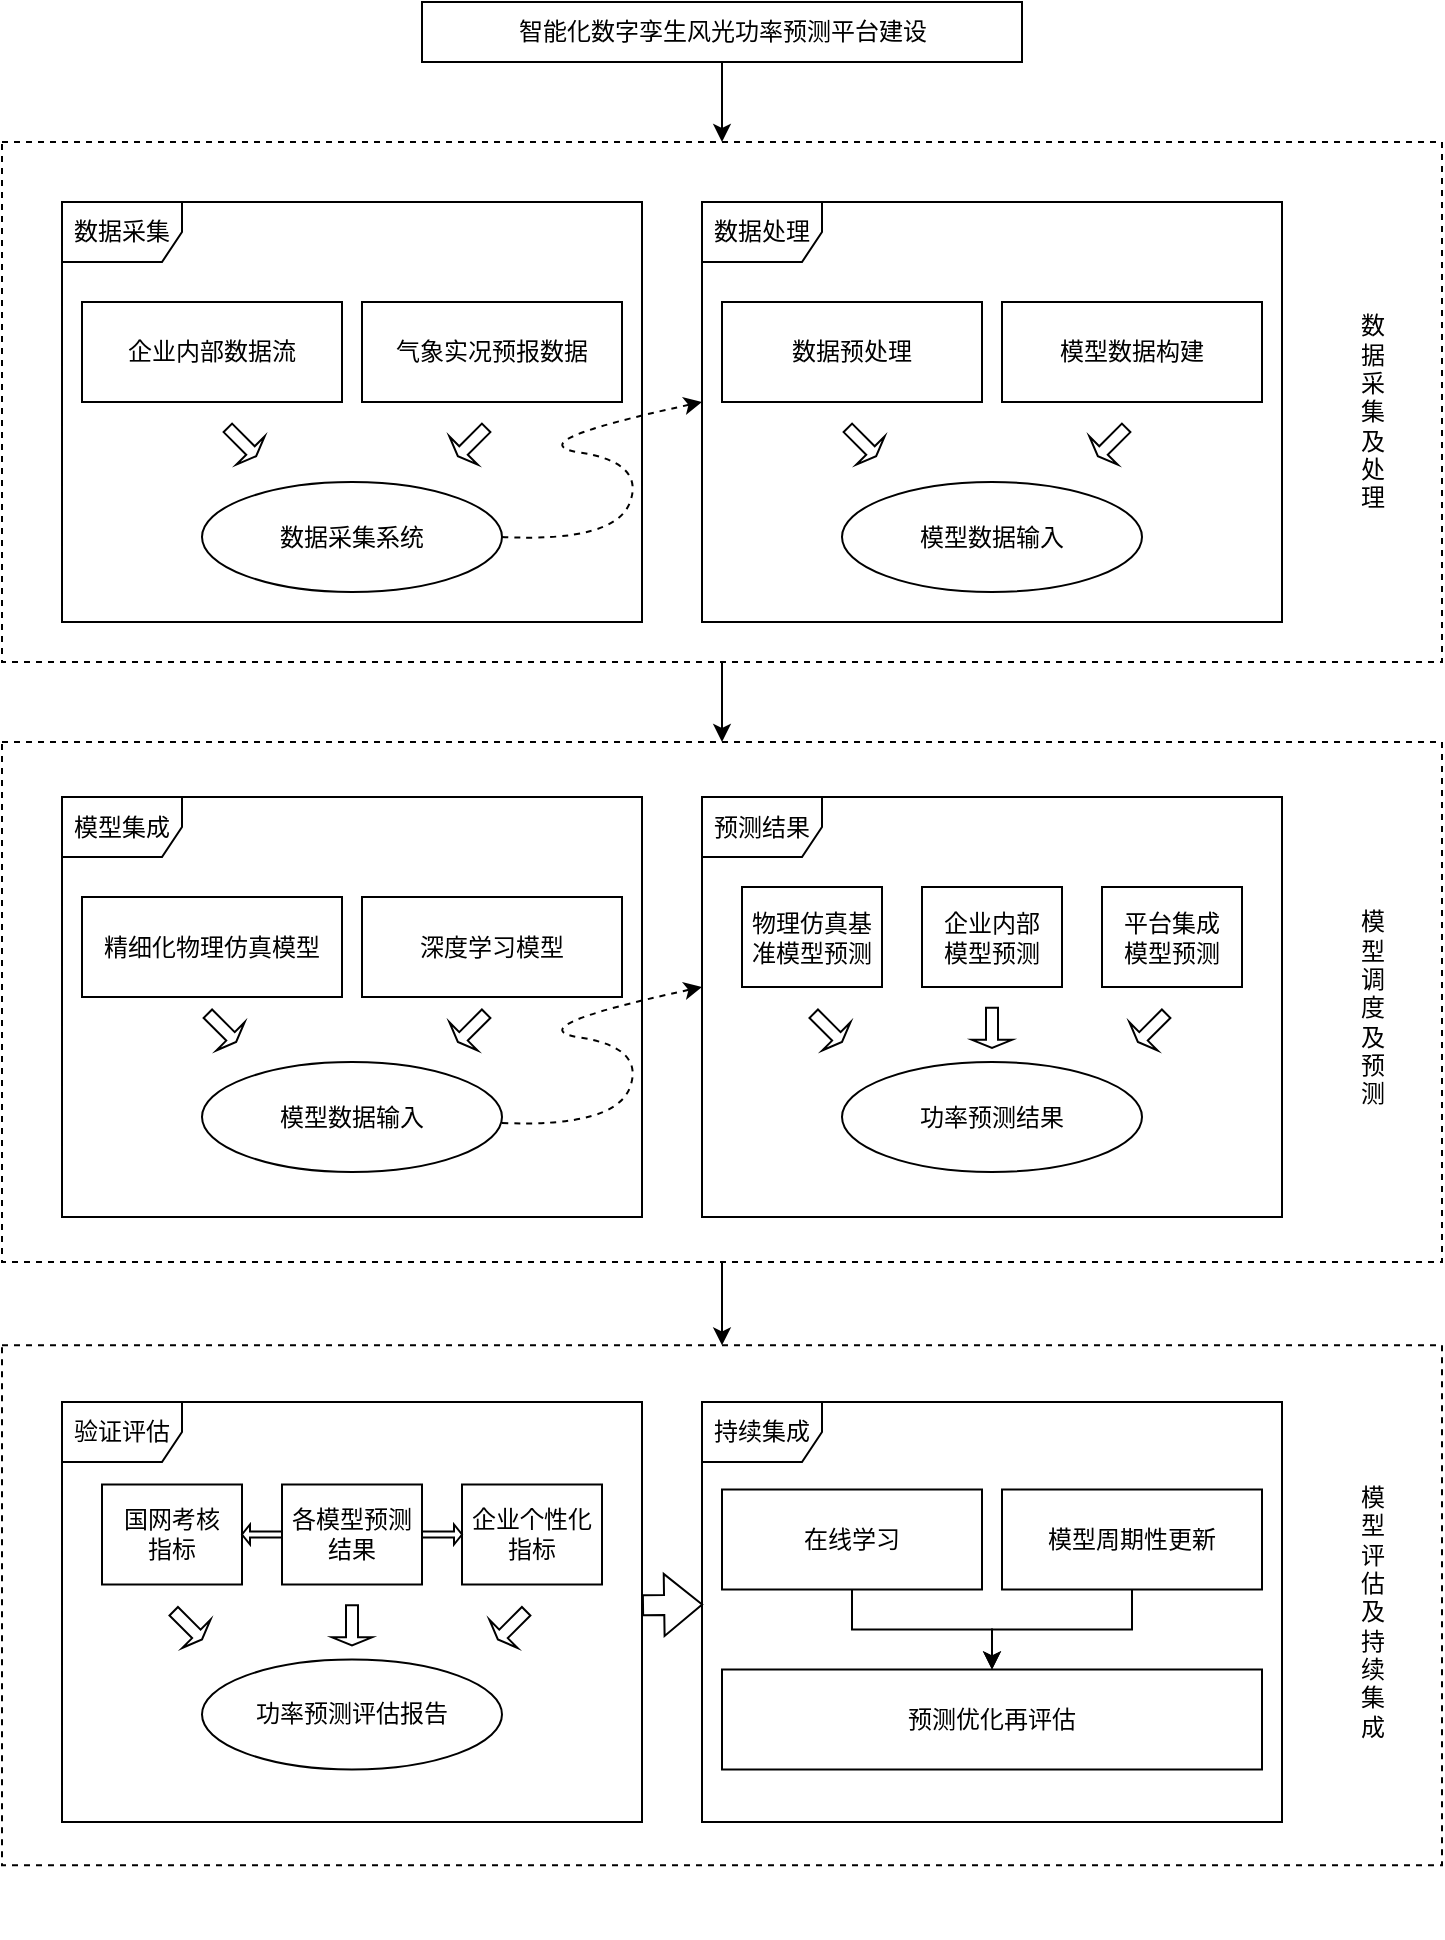 <mxfile version="24.7.14">
  <diagram name="第 1 页" id="hT4MuIF2iHeOOK94GY5G">
    <mxGraphModel dx="984" dy="543" grid="1" gridSize="10" guides="1" tooltips="1" connect="1" arrows="1" fold="1" page="1" pageScale="1" pageWidth="827" pageHeight="1169" math="0" shadow="0">
      <root>
        <mxCell id="0" />
        <mxCell id="1" parent="0" />
        <mxCell id="2e4fJl39eeag5jgnklha-139" value="智能化数字孪生风光功率预测平台建设" style="text;html=1;align=center;verticalAlign=middle;resizable=0;points=[];autosize=1;strokeColor=none;fillColor=none;" vertex="1" parent="1">
          <mxGeometry x="275" y="180" width="230" height="30" as="geometry" />
        </mxCell>
        <mxCell id="2e4fJl39eeag5jgnklha-140" value="" style="rounded=0;whiteSpace=wrap;html=1;fillColor=none;" vertex="1" parent="1">
          <mxGeometry x="240" y="180" width="300" height="30" as="geometry" />
        </mxCell>
        <mxCell id="2e4fJl39eeag5jgnklha-126" value="&lt;div&gt;&lt;br&gt;&lt;/div&gt;&lt;div&gt;&lt;br&gt;&lt;/div&gt;" style="verticalLabelPosition=bottom;verticalAlign=top;html=1;shape=mxgraph.basic.rect;fillColor2=none;strokeWidth=1;size=20;indent=5;fillColor=none;dashed=1;" vertex="1" parent="1">
          <mxGeometry x="30" y="851.68" width="720" height="260" as="geometry" />
        </mxCell>
        <mxCell id="2e4fJl39eeag5jgnklha-168" value="" style="edgeStyle=orthogonalEdgeStyle;rounded=0;orthogonalLoop=1;jettySize=auto;html=1;exitX=0.5;exitY=1.002;exitDx=0;exitDy=0;exitPerimeter=0;" edge="1" parent="1" source="2e4fJl39eeag5jgnklha-122">
          <mxGeometry relative="1" as="geometry">
            <mxPoint x="390" y="791.68" as="sourcePoint" />
            <mxPoint x="390" y="851.68" as="targetPoint" />
            <Array as="points" />
          </mxGeometry>
        </mxCell>
        <mxCell id="2e4fJl39eeag5jgnklha-122" value="&lt;div&gt;&lt;br&gt;&lt;/div&gt;&lt;div&gt;&lt;br&gt;&lt;/div&gt;" style="verticalLabelPosition=bottom;verticalAlign=top;html=1;shape=mxgraph.basic.rect;fillColor2=none;strokeWidth=1;size=20;indent=5;fillColor=none;dashed=1;" vertex="1" parent="1">
          <mxGeometry x="30" y="550" width="720" height="260" as="geometry" />
        </mxCell>
        <mxCell id="2e4fJl39eeag5jgnklha-144" value="" style="edgeStyle=orthogonalEdgeStyle;rounded=0;orthogonalLoop=1;jettySize=auto;html=1;" edge="1" parent="1" source="2e4fJl39eeag5jgnklha-140" target="2e4fJl39eeag5jgnklha-39">
          <mxGeometry relative="1" as="geometry" />
        </mxCell>
        <mxCell id="2e4fJl39eeag5jgnklha-161" value="" style="edgeStyle=orthogonalEdgeStyle;rounded=0;orthogonalLoop=1;jettySize=auto;html=1;" edge="1" parent="1">
          <mxGeometry relative="1" as="geometry">
            <mxPoint x="390" y="520" as="sourcePoint" />
            <mxPoint x="390" y="550" as="targetPoint" />
            <Array as="points">
              <mxPoint x="390" y="510" />
              <mxPoint x="390" y="510" />
            </Array>
          </mxGeometry>
        </mxCell>
        <mxCell id="2e4fJl39eeag5jgnklha-39" value="" style="verticalLabelPosition=bottom;verticalAlign=top;html=1;shape=mxgraph.basic.rect;fillColor2=none;strokeWidth=1;size=20;indent=5;fillColor=none;dashed=1;" vertex="1" parent="1">
          <mxGeometry x="30" y="250" width="720" height="260" as="geometry" />
        </mxCell>
        <mxCell id="2e4fJl39eeag5jgnklha-4" value="企业内部数据流" style="html=1;whiteSpace=wrap;" vertex="1" parent="1">
          <mxGeometry x="70" y="330" width="130" height="50" as="geometry" />
        </mxCell>
        <mxCell id="2e4fJl39eeag5jgnklha-7" value="气象实况预报数据" style="html=1;whiteSpace=wrap;" vertex="1" parent="1">
          <mxGeometry x="210" y="330" width="130" height="50" as="geometry" />
        </mxCell>
        <mxCell id="2e4fJl39eeag5jgnklha-8" value="数据采集" style="shape=umlFrame;whiteSpace=wrap;html=1;pointerEvents=0;" vertex="1" parent="1">
          <mxGeometry x="60" y="280" width="290" height="210" as="geometry" />
        </mxCell>
        <mxCell id="2e4fJl39eeag5jgnklha-30" value="数据预处理" style="html=1;whiteSpace=wrap;" vertex="1" parent="1">
          <mxGeometry x="390" y="330" width="130" height="50" as="geometry" />
        </mxCell>
        <mxCell id="2e4fJl39eeag5jgnklha-33" value="模型数据构建" style="html=1;whiteSpace=wrap;" vertex="1" parent="1">
          <mxGeometry x="530" y="330" width="130" height="50" as="geometry" />
        </mxCell>
        <mxCell id="2e4fJl39eeag5jgnklha-34" value="数据处理" style="shape=umlFrame;whiteSpace=wrap;html=1;pointerEvents=0;" vertex="1" parent="1">
          <mxGeometry x="380" y="280" width="290" height="210" as="geometry" />
        </mxCell>
        <mxCell id="2e4fJl39eeag5jgnklha-42" value="物理仿真基准模型预测" style="html=1;whiteSpace=wrap;" vertex="1" parent="1">
          <mxGeometry x="400" y="622.5" width="70" height="50" as="geometry" />
        </mxCell>
        <mxCell id="2e4fJl39eeag5jgnklha-45" value="企业内部&lt;div&gt;模型预测&lt;/div&gt;" style="html=1;whiteSpace=wrap;" vertex="1" parent="1">
          <mxGeometry x="490" y="622.5" width="70" height="50" as="geometry" />
        </mxCell>
        <mxCell id="2e4fJl39eeag5jgnklha-46" value="预测结果" style="shape=umlFrame;whiteSpace=wrap;html=1;pointerEvents=0;" vertex="1" parent="1">
          <mxGeometry x="380" y="577.5" width="290" height="210" as="geometry" />
        </mxCell>
        <mxCell id="2e4fJl39eeag5jgnklha-47" value="" style="edgeStyle=orthogonalEdgeStyle;rounded=0;orthogonalLoop=1;jettySize=auto;html=1;" edge="1" parent="1" source="2e4fJl39eeag5jgnklha-48" target="2e4fJl39eeag5jgnklha-49">
          <mxGeometry relative="1" as="geometry" />
        </mxCell>
        <mxCell id="2e4fJl39eeag5jgnklha-48" value="在线学习" style="html=1;whiteSpace=wrap;" vertex="1" parent="1">
          <mxGeometry x="390" y="923.75" width="130" height="50" as="geometry" />
        </mxCell>
        <mxCell id="2e4fJl39eeag5jgnklha-49" value="预测优化再评估" style="html=1;whiteSpace=wrap;" vertex="1" parent="1">
          <mxGeometry x="390" y="1013.75" width="270" height="50" as="geometry" />
        </mxCell>
        <mxCell id="2e4fJl39eeag5jgnklha-50" value="" style="edgeStyle=orthogonalEdgeStyle;rounded=0;orthogonalLoop=1;jettySize=auto;html=1;" edge="1" parent="1" source="2e4fJl39eeag5jgnklha-51" target="2e4fJl39eeag5jgnklha-49">
          <mxGeometry relative="1" as="geometry" />
        </mxCell>
        <mxCell id="2e4fJl39eeag5jgnklha-51" value="模型周期性更新" style="html=1;whiteSpace=wrap;" vertex="1" parent="1">
          <mxGeometry x="530" y="923.75" width="130" height="50" as="geometry" />
        </mxCell>
        <mxCell id="2e4fJl39eeag5jgnklha-52" value="持续集成" style="shape=umlFrame;whiteSpace=wrap;html=1;pointerEvents=0;" vertex="1" parent="1">
          <mxGeometry x="380" y="880" width="290" height="210" as="geometry" />
        </mxCell>
        <mxCell id="2e4fJl39eeag5jgnklha-59" value="验证评估" style="shape=umlFrame;whiteSpace=wrap;html=1;pointerEvents=0;" vertex="1" parent="1">
          <mxGeometry x="60" y="880" width="290" height="210" as="geometry" />
        </mxCell>
        <mxCell id="2e4fJl39eeag5jgnklha-60" value="平台集成&lt;div&gt;模型预测&lt;/div&gt;" style="html=1;whiteSpace=wrap;" vertex="1" parent="1">
          <mxGeometry x="580" y="622.5" width="70" height="50" as="geometry" />
        </mxCell>
        <mxCell id="2e4fJl39eeag5jgnklha-64" value="功率预测结果" style="ellipse;whiteSpace=wrap;html=1;align=center;newEdgeStyle={&quot;edgeStyle&quot;:&quot;entityRelationEdgeStyle&quot;,&quot;startArrow&quot;:&quot;none&quot;,&quot;endArrow&quot;:&quot;none&quot;,&quot;segment&quot;:10,&quot;curved&quot;:1,&quot;sourcePerimeterSpacing&quot;:0,&quot;targetPerimeterSpacing&quot;:0};treeFolding=1;treeMoving=1;" vertex="1" parent="1">
          <mxGeometry x="450" y="710" width="150" height="55" as="geometry" />
        </mxCell>
        <mxCell id="2e4fJl39eeag5jgnklha-66" value="" style="shape=singleArrow;whiteSpace=wrap;html=1;rotation=45;" vertex="1" parent="1">
          <mxGeometry x="432.93" y="682.93" width="20" height="20" as="geometry" />
        </mxCell>
        <mxCell id="2e4fJl39eeag5jgnklha-76" value="" style="shape=singleArrow;whiteSpace=wrap;html=1;rotation=45;direction=south;" vertex="1" parent="1">
          <mxGeometry x="595" y="682.93" width="20" height="20" as="geometry" />
        </mxCell>
        <mxCell id="2e4fJl39eeag5jgnklha-80" value="" style="shape=singleArrow;direction=south;whiteSpace=wrap;html=1;" vertex="1" parent="1">
          <mxGeometry x="515" y="682.93" width="20" height="20" as="geometry" />
        </mxCell>
        <mxCell id="2e4fJl39eeag5jgnklha-103" value="精细化物理仿真模型" style="html=1;whiteSpace=wrap;" vertex="1" parent="1">
          <mxGeometry x="70" y="627.5" width="130" height="50" as="geometry" />
        </mxCell>
        <mxCell id="2e4fJl39eeag5jgnklha-106" value="深度学习模型" style="html=1;whiteSpace=wrap;" vertex="1" parent="1">
          <mxGeometry x="210" y="627.5" width="130" height="50" as="geometry" />
        </mxCell>
        <mxCell id="2e4fJl39eeag5jgnklha-107" value="模型集成" style="shape=umlFrame;whiteSpace=wrap;html=1;pointerEvents=0;" vertex="1" parent="1">
          <mxGeometry x="60" y="577.5" width="290" height="210" as="geometry" />
        </mxCell>
        <mxCell id="2e4fJl39eeag5jgnklha-115" value="各模型预测结果" style="html=1;whiteSpace=wrap;" vertex="1" parent="1">
          <mxGeometry x="170" y="921.25" width="70" height="50" as="geometry" />
        </mxCell>
        <mxCell id="2e4fJl39eeag5jgnklha-116" value="国网考核&lt;div&gt;指标&lt;/div&gt;" style="html=1;whiteSpace=wrap;" vertex="1" parent="1">
          <mxGeometry x="80" y="921.25" width="70" height="50" as="geometry" />
        </mxCell>
        <mxCell id="2e4fJl39eeag5jgnklha-117" value="企业个性化指标" style="html=1;whiteSpace=wrap;" vertex="1" parent="1">
          <mxGeometry x="260" y="921.25" width="70" height="50" as="geometry" />
        </mxCell>
        <mxCell id="2e4fJl39eeag5jgnklha-118" value="功率预测评估报告" style="ellipse;whiteSpace=wrap;html=1;align=center;newEdgeStyle={&quot;edgeStyle&quot;:&quot;entityRelationEdgeStyle&quot;,&quot;startArrow&quot;:&quot;none&quot;,&quot;endArrow&quot;:&quot;none&quot;,&quot;segment&quot;:10,&quot;curved&quot;:1,&quot;sourcePerimeterSpacing&quot;:0,&quot;targetPerimeterSpacing&quot;:0};treeFolding=1;treeMoving=1;" vertex="1" parent="1">
          <mxGeometry x="130" y="1008.75" width="150" height="55" as="geometry" />
        </mxCell>
        <mxCell id="2e4fJl39eeag5jgnklha-119" value="" style="shape=singleArrow;whiteSpace=wrap;html=1;rotation=45;" vertex="1" parent="1">
          <mxGeometry x="112.93" y="981.68" width="20" height="20" as="geometry" />
        </mxCell>
        <mxCell id="2e4fJl39eeag5jgnklha-120" value="" style="shape=singleArrow;whiteSpace=wrap;html=1;rotation=45;direction=south;" vertex="1" parent="1">
          <mxGeometry x="275" y="981.68" width="20" height="20" as="geometry" />
        </mxCell>
        <mxCell id="2e4fJl39eeag5jgnklha-121" value="" style="shape=singleArrow;direction=south;whiteSpace=wrap;html=1;" vertex="1" parent="1">
          <mxGeometry x="195" y="981.68" width="20" height="20" as="geometry" />
        </mxCell>
        <mxCell id="2e4fJl39eeag5jgnklha-123" value="" style="shape=singleArrow;direction=west;whiteSpace=wrap;html=1;" vertex="1" parent="1">
          <mxGeometry x="150" y="941.25" width="20" height="10" as="geometry" />
        </mxCell>
        <mxCell id="2e4fJl39eeag5jgnklha-125" value="" style="shape=singleArrow;direction=east;whiteSpace=wrap;html=1;" vertex="1" parent="1">
          <mxGeometry x="240" y="941.25" width="20" height="10" as="geometry" />
        </mxCell>
        <mxCell id="2e4fJl39eeag5jgnklha-127" value="" style="verticalLabelPosition=bottom;verticalAlign=top;html=1;shape=mxgraph.basic.rect;fillColor2=none;strokeWidth=1;size=20;indent=5;direction=south;dashed=1;dashPattern=12 12;strokeColor=none;fillColor=none;" vertex="1" parent="1">
          <mxGeometry x="690" y="280" width="50" height="210" as="geometry" />
        </mxCell>
        <mxCell id="2e4fJl39eeag5jgnklha-128" value="" style="verticalLabelPosition=bottom;verticalAlign=top;html=1;shape=mxgraph.basic.rect;fillColor2=none;strokeWidth=1;size=20;indent=5;direction=south;dashed=1;dashPattern=12 12;fillColor=none;strokeColor=none;" vertex="1" parent="1">
          <mxGeometry x="690" y="577.5" width="50" height="210" as="geometry" />
        </mxCell>
        <mxCell id="2e4fJl39eeag5jgnklha-129" value="" style="verticalLabelPosition=bottom;verticalAlign=top;html=1;shape=mxgraph.basic.rect;fillColor2=none;strokeWidth=1;size=20;indent=5;direction=south;dashed=1;dashPattern=12 12;strokeColor=none;" vertex="1" parent="1">
          <mxGeometry x="690" y="880" width="50" height="210" as="geometry" />
        </mxCell>
        <mxCell id="2e4fJl39eeag5jgnklha-135" value="数&lt;div&gt;据&lt;/div&gt;&lt;div&gt;采&lt;/div&gt;&lt;div&gt;集&lt;/div&gt;&lt;div&gt;及&lt;/div&gt;&lt;div&gt;处&lt;/div&gt;&lt;div&gt;理&lt;/div&gt;" style="text;html=1;align=center;verticalAlign=middle;resizable=0;points=[];autosize=1;strokeColor=none;fillColor=none;" vertex="1" parent="1">
          <mxGeometry x="695" y="330" width="40" height="110" as="geometry" />
        </mxCell>
        <mxCell id="2e4fJl39eeag5jgnklha-136" value="模&lt;div&gt;型&lt;/div&gt;&lt;div&gt;调&lt;/div&gt;&lt;div&gt;度&lt;/div&gt;&lt;div&gt;及&lt;/div&gt;&lt;div&gt;预&lt;/div&gt;&lt;div&gt;测&lt;/div&gt;" style="text;html=1;align=center;verticalAlign=middle;resizable=0;points=[];autosize=1;strokeColor=none;fillColor=none;dashed=1;dashPattern=12 12;" vertex="1" parent="1">
          <mxGeometry x="695" y="627.5" width="40" height="110" as="geometry" />
        </mxCell>
        <mxCell id="2e4fJl39eeag5jgnklha-137" value="模&lt;div&gt;型&lt;/div&gt;&lt;div&gt;评&lt;/div&gt;&lt;div&gt;估&lt;/div&gt;&lt;div&gt;及&lt;/div&gt;&lt;div&gt;持&lt;/div&gt;&lt;div&gt;续&lt;/div&gt;&lt;div&gt;集&lt;/div&gt;&lt;div&gt;成&lt;/div&gt;" style="text;html=1;align=center;verticalAlign=middle;resizable=0;points=[];autosize=1;strokeColor=none;fillColor=none;" vertex="1" parent="1">
          <mxGeometry x="695" y="915" width="40" height="140" as="geometry" />
        </mxCell>
        <mxCell id="2e4fJl39eeag5jgnklha-146" value="数据采集系统" style="ellipse;whiteSpace=wrap;html=1;align=center;newEdgeStyle={&quot;edgeStyle&quot;:&quot;entityRelationEdgeStyle&quot;,&quot;startArrow&quot;:&quot;none&quot;,&quot;endArrow&quot;:&quot;none&quot;,&quot;segment&quot;:10,&quot;curved&quot;:1,&quot;sourcePerimeterSpacing&quot;:0,&quot;targetPerimeterSpacing&quot;:0};treeFolding=1;treeMoving=1;" vertex="1" parent="1">
          <mxGeometry x="130" y="420" width="150" height="55" as="geometry" />
        </mxCell>
        <mxCell id="2e4fJl39eeag5jgnklha-150" value="" style="shape=singleArrow;whiteSpace=wrap;html=1;rotation=45;" vertex="1" parent="1">
          <mxGeometry x="140.0" y="390.0" width="20" height="20" as="geometry" />
        </mxCell>
        <mxCell id="2e4fJl39eeag5jgnklha-151" value="" style="shape=singleArrow;whiteSpace=wrap;html=1;rotation=45;direction=south;" vertex="1" parent="1">
          <mxGeometry x="255.0" y="390.0" width="20" height="20" as="geometry" />
        </mxCell>
        <mxCell id="2e4fJl39eeag5jgnklha-152" value="模型数据输入" style="ellipse;whiteSpace=wrap;html=1;align=center;newEdgeStyle={&quot;edgeStyle&quot;:&quot;entityRelationEdgeStyle&quot;,&quot;startArrow&quot;:&quot;none&quot;,&quot;endArrow&quot;:&quot;none&quot;,&quot;segment&quot;:10,&quot;curved&quot;:1,&quot;sourcePerimeterSpacing&quot;:0,&quot;targetPerimeterSpacing&quot;:0};treeFolding=1;treeMoving=1;" vertex="1" parent="1">
          <mxGeometry x="450" y="420" width="150" height="55" as="geometry" />
        </mxCell>
        <mxCell id="2e4fJl39eeag5jgnklha-154" value="" style="shape=singleArrow;whiteSpace=wrap;html=1;rotation=45;direction=south;" vertex="1" parent="1">
          <mxGeometry x="575" y="390.0" width="20" height="20" as="geometry" />
        </mxCell>
        <mxCell id="2e4fJl39eeag5jgnklha-155" value="" style="shape=singleArrow;whiteSpace=wrap;html=1;rotation=45;" vertex="1" parent="1">
          <mxGeometry x="450.0" y="390.0" width="20" height="20" as="geometry" />
        </mxCell>
        <mxCell id="2e4fJl39eeag5jgnklha-156" value="" style="curved=1;endArrow=classic;html=1;rounded=0;entryX=-0.005;entryY=0.475;entryDx=0;entryDy=0;entryPerimeter=0;exitX=1;exitY=0.5;exitDx=0;exitDy=0;dashed=1;" edge="1" parent="1" source="2e4fJl39eeag5jgnklha-146">
          <mxGeometry width="50" height="50" relative="1" as="geometry">
            <mxPoint x="286.45" y="450.25" as="sourcePoint" />
            <mxPoint x="380.0" y="380" as="targetPoint" />
            <Array as="points">
              <mxPoint x="336.45" y="450.25" />
              <mxPoint x="351.45" y="410.25" />
              <mxPoint x="286.45" y="400.25" />
            </Array>
          </mxGeometry>
        </mxCell>
        <mxCell id="2e4fJl39eeag5jgnklha-169" value="模型数据输入" style="ellipse;whiteSpace=wrap;html=1;align=center;newEdgeStyle={&quot;edgeStyle&quot;:&quot;entityRelationEdgeStyle&quot;,&quot;startArrow&quot;:&quot;none&quot;,&quot;endArrow&quot;:&quot;none&quot;,&quot;segment&quot;:10,&quot;curved&quot;:1,&quot;sourcePerimeterSpacing&quot;:0,&quot;targetPerimeterSpacing&quot;:0};treeFolding=1;treeMoving=1;" vertex="1" parent="1">
          <mxGeometry x="130" y="710" width="150" height="55" as="geometry" />
        </mxCell>
        <mxCell id="2e4fJl39eeag5jgnklha-170" value="" style="shape=singleArrow;whiteSpace=wrap;html=1;rotation=45;" vertex="1" parent="1">
          <mxGeometry x="130.0" y="682.93" width="20" height="20" as="geometry" />
        </mxCell>
        <mxCell id="2e4fJl39eeag5jgnklha-172" value="" style="shape=singleArrow;whiteSpace=wrap;html=1;rotation=45;direction=south;" vertex="1" parent="1">
          <mxGeometry x="255.0" y="682.93" width="20" height="20" as="geometry" />
        </mxCell>
        <mxCell id="2e4fJl39eeag5jgnklha-173" value="" style="curved=1;endArrow=classic;html=1;rounded=0;entryX=-0.005;entryY=0.475;entryDx=0;entryDy=0;entryPerimeter=0;exitX=1;exitY=0.5;exitDx=0;exitDy=0;dashed=1;" edge="1" parent="1">
          <mxGeometry width="50" height="50" relative="1" as="geometry">
            <mxPoint x="280" y="740.5" as="sourcePoint" />
            <mxPoint x="380.0" y="672.5" as="targetPoint" />
            <Array as="points">
              <mxPoint x="336.45" y="742.75" />
              <mxPoint x="351.45" y="702.75" />
              <mxPoint x="286.45" y="692.75" />
            </Array>
          </mxGeometry>
        </mxCell>
        <mxCell id="2e4fJl39eeag5jgnklha-175" value="" style="shape=flexArrow;endArrow=classic;html=1;rounded=0;entryX=0.002;entryY=0.617;entryDx=0;entryDy=0;entryPerimeter=0;" edge="1" parent="1">
          <mxGeometry width="50" height="50" relative="1" as="geometry">
            <mxPoint x="350" y="981.63" as="sourcePoint" />
            <mxPoint x="380.58" y="981.2" as="targetPoint" />
          </mxGeometry>
        </mxCell>
      </root>
    </mxGraphModel>
  </diagram>
</mxfile>
